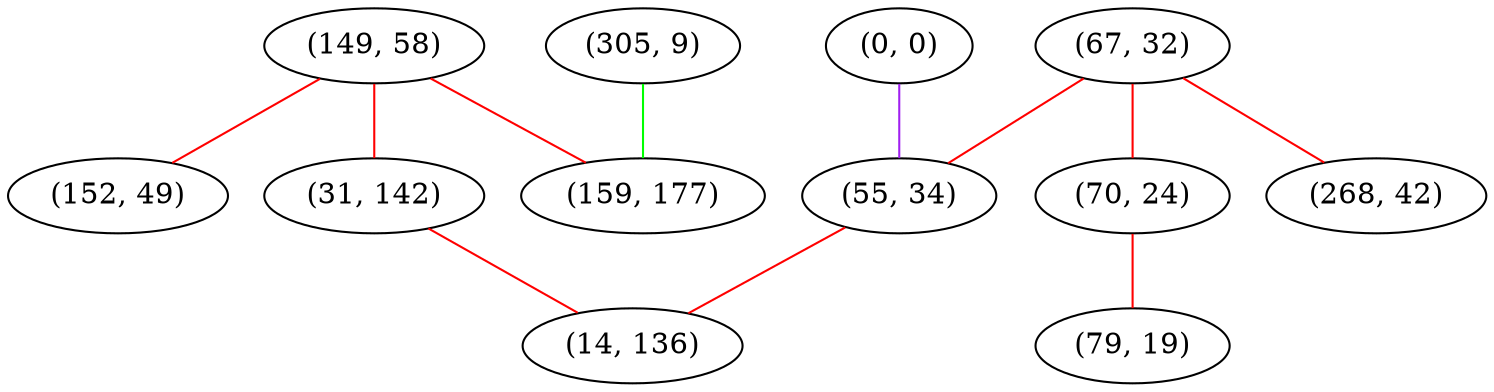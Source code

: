 graph "" {
"(0, 0)";
"(149, 58)";
"(305, 9)";
"(67, 32)";
"(31, 142)";
"(55, 34)";
"(159, 177)";
"(152, 49)";
"(70, 24)";
"(268, 42)";
"(79, 19)";
"(14, 136)";
"(0, 0)" -- "(55, 34)"  [color=purple, key=0, weight=4];
"(149, 58)" -- "(152, 49)"  [color=red, key=0, weight=1];
"(149, 58)" -- "(31, 142)"  [color=red, key=0, weight=1];
"(149, 58)" -- "(159, 177)"  [color=red, key=0, weight=1];
"(305, 9)" -- "(159, 177)"  [color=green, key=0, weight=2];
"(67, 32)" -- "(268, 42)"  [color=red, key=0, weight=1];
"(67, 32)" -- "(70, 24)"  [color=red, key=0, weight=1];
"(67, 32)" -- "(55, 34)"  [color=red, key=0, weight=1];
"(31, 142)" -- "(14, 136)"  [color=red, key=0, weight=1];
"(55, 34)" -- "(14, 136)"  [color=red, key=0, weight=1];
"(70, 24)" -- "(79, 19)"  [color=red, key=0, weight=1];
}

